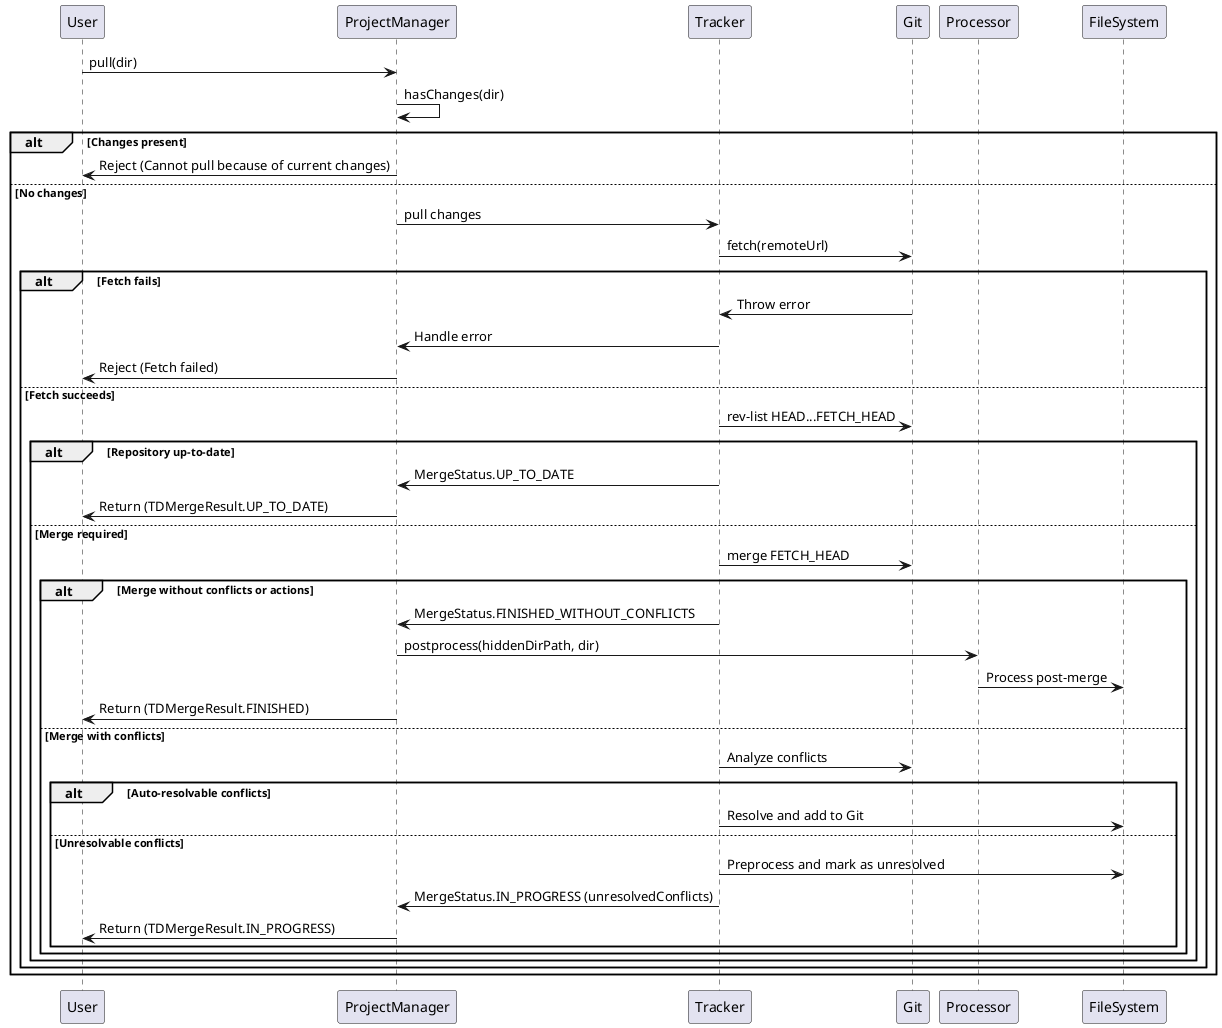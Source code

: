 @startuml
participant User
participant ProjectManager
participant Tracker
participant Git
participant Processor
participant FileSystem as FS

User -> ProjectManager : pull(dir)
ProjectManager -> ProjectManager : hasChanges(dir)
alt Changes present
    ProjectManager -> User : Reject (Cannot pull because of current changes)
else No changes
    ProjectManager -> Tracker : pull changes
    Tracker -> Git : fetch(remoteUrl)
    alt Fetch fails
        Git -> Tracker : Throw error
        Tracker -> ProjectManager : Handle error
        ProjectManager -> User : Reject (Fetch failed)
    else Fetch succeeds
        Tracker -> Git : rev-list HEAD...FETCH_HEAD
        alt Repository up-to-date
            Tracker -> ProjectManager : MergeStatus.UP_TO_DATE
            ProjectManager -> User : Return (TDMergeResult.UP_TO_DATE)
        else Merge required
            Tracker -> Git : merge FETCH_HEAD
            alt Merge without conflicts or actions
                Tracker -> ProjectManager : MergeStatus.FINISHED_WITHOUT_CONFLICTS
                ProjectManager -> Processor : postprocess(hiddenDirPath, dir)
                Processor -> FS : Process post-merge
                ProjectManager -> User : Return (TDMergeResult.FINISHED)
            else Merge with conflicts
                Tracker -> Git : Analyze conflicts
                alt Auto-resolvable conflicts
                    Tracker -> FS : Resolve and add to Git
                else Unresolvable conflicts
                    Tracker -> FS : Preprocess and mark as unresolved
                    Tracker -> ProjectManager : MergeStatus.IN_PROGRESS (unresolvedConflicts)
                    ProjectManager -> User : Return (TDMergeResult.IN_PROGRESS)
                end
            end
        end
    end
end
@enduml

